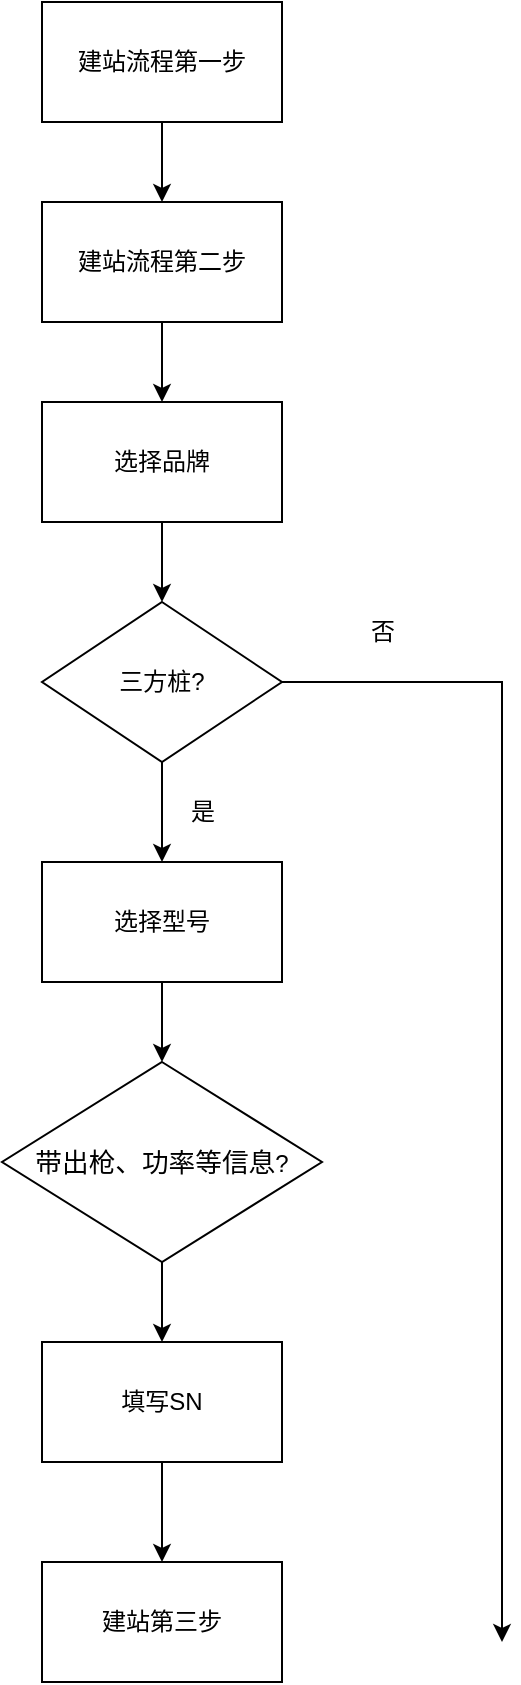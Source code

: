 <mxfile version="20.2.3" type="github">
  <diagram id="u-lC6ns9QtGNzlxNXnPt" name="第 1 页">
    <mxGraphModel dx="1924" dy="1019" grid="1" gridSize="10" guides="1" tooltips="1" connect="1" arrows="1" fold="1" page="1" pageScale="1" pageWidth="827" pageHeight="1169" math="0" shadow="0">
      <root>
        <mxCell id="0" />
        <mxCell id="1" parent="0" />
        <mxCell id="pm1I0I3YiPqy94Xw2DYR-1" value="建站流程第一步" style="rounded=0;whiteSpace=wrap;html=1;" vertex="1" parent="1">
          <mxGeometry x="320" y="100" width="120" height="60" as="geometry" />
        </mxCell>
        <mxCell id="pm1I0I3YiPqy94Xw2DYR-2" value="" style="endArrow=classic;html=1;rounded=0;exitX=0.5;exitY=1;exitDx=0;exitDy=0;entryX=0.5;entryY=0;entryDx=0;entryDy=0;" edge="1" parent="1" source="pm1I0I3YiPqy94Xw2DYR-1" target="pm1I0I3YiPqy94Xw2DYR-3">
          <mxGeometry width="50" height="50" relative="1" as="geometry">
            <mxPoint x="390" y="470" as="sourcePoint" />
            <mxPoint x="380" y="250" as="targetPoint" />
          </mxGeometry>
        </mxCell>
        <mxCell id="pm1I0I3YiPqy94Xw2DYR-3" value="建站流程第二步" style="rounded=0;whiteSpace=wrap;html=1;" vertex="1" parent="1">
          <mxGeometry x="320" y="200" width="120" height="60" as="geometry" />
        </mxCell>
        <mxCell id="pm1I0I3YiPqy94Xw2DYR-4" value="选择品牌" style="rounded=0;whiteSpace=wrap;html=1;" vertex="1" parent="1">
          <mxGeometry x="320" y="300" width="120" height="60" as="geometry" />
        </mxCell>
        <mxCell id="pm1I0I3YiPqy94Xw2DYR-5" value="" style="endArrow=classic;html=1;rounded=0;exitX=0.5;exitY=1;exitDx=0;exitDy=0;entryX=0.5;entryY=0;entryDx=0;entryDy=0;" edge="1" parent="1" source="pm1I0I3YiPqy94Xw2DYR-3" target="pm1I0I3YiPqy94Xw2DYR-4">
          <mxGeometry width="50" height="50" relative="1" as="geometry">
            <mxPoint x="470" y="330" as="sourcePoint" />
            <mxPoint x="470" y="400" as="targetPoint" />
          </mxGeometry>
        </mxCell>
        <mxCell id="pm1I0I3YiPqy94Xw2DYR-7" value="" style="endArrow=classic;html=1;rounded=0;exitX=0.5;exitY=1;exitDx=0;exitDy=0;entryX=0.5;entryY=0;entryDx=0;entryDy=0;" edge="1" parent="1" source="pm1I0I3YiPqy94Xw2DYR-4" target="pm1I0I3YiPqy94Xw2DYR-8">
          <mxGeometry width="50" height="50" relative="1" as="geometry">
            <mxPoint x="520" y="460" as="sourcePoint" />
            <mxPoint x="380" y="480" as="targetPoint" />
          </mxGeometry>
        </mxCell>
        <mxCell id="pm1I0I3YiPqy94Xw2DYR-8" value="三方桩?" style="rhombus;whiteSpace=wrap;html=1;" vertex="1" parent="1">
          <mxGeometry x="320" y="400" width="120" height="80" as="geometry" />
        </mxCell>
        <mxCell id="pm1I0I3YiPqy94Xw2DYR-10" value="" style="endArrow=classic;html=1;rounded=0;exitX=0.5;exitY=1;exitDx=0;exitDy=0;entryX=0.5;entryY=0;entryDx=0;entryDy=0;" edge="1" parent="1" source="pm1I0I3YiPqy94Xw2DYR-8" target="pm1I0I3YiPqy94Xw2DYR-13">
          <mxGeometry width="50" height="50" relative="1" as="geometry">
            <mxPoint x="380" y="600" as="sourcePoint" />
            <mxPoint x="380" y="620" as="targetPoint" />
          </mxGeometry>
        </mxCell>
        <mxCell id="pm1I0I3YiPqy94Xw2DYR-12" value="是" style="text;html=1;align=center;verticalAlign=middle;resizable=0;points=[];autosize=1;strokeColor=none;fillColor=none;" vertex="1" parent="1">
          <mxGeometry x="380" y="490" width="40" height="30" as="geometry" />
        </mxCell>
        <mxCell id="pm1I0I3YiPqy94Xw2DYR-13" value="选择型号" style="rounded=0;whiteSpace=wrap;html=1;" vertex="1" parent="1">
          <mxGeometry x="320" y="530" width="120" height="60" as="geometry" />
        </mxCell>
        <mxCell id="pm1I0I3YiPqy94Xw2DYR-15" value="否" style="text;html=1;align=center;verticalAlign=middle;resizable=0;points=[];autosize=1;strokeColor=none;fillColor=none;" vertex="1" parent="1">
          <mxGeometry x="470" y="400" width="40" height="30" as="geometry" />
        </mxCell>
        <mxCell id="pm1I0I3YiPqy94Xw2DYR-18" value="" style="endArrow=classic;html=1;rounded=0;exitX=0.5;exitY=1;exitDx=0;exitDy=0;entryX=0.5;entryY=0;entryDx=0;entryDy=0;" edge="1" parent="1" source="pm1I0I3YiPqy94Xw2DYR-13" target="pm1I0I3YiPqy94Xw2DYR-27">
          <mxGeometry width="50" height="50" relative="1" as="geometry">
            <mxPoint x="379.5" y="610" as="sourcePoint" />
            <mxPoint x="380" y="640.0" as="targetPoint" />
          </mxGeometry>
        </mxCell>
        <mxCell id="pm1I0I3YiPqy94Xw2DYR-19" value="填写SN" style="rounded=0;whiteSpace=wrap;html=1;" vertex="1" parent="1">
          <mxGeometry x="320" y="770" width="120" height="60" as="geometry" />
        </mxCell>
        <mxCell id="pm1I0I3YiPqy94Xw2DYR-22" value="" style="endArrow=classic;html=1;rounded=0;entryX=0.5;entryY=0;entryDx=0;entryDy=0;exitX=0.5;exitY=1;exitDx=0;exitDy=0;" edge="1" parent="1" source="pm1I0I3YiPqy94Xw2DYR-27" target="pm1I0I3YiPqy94Xw2DYR-19">
          <mxGeometry width="50" height="50" relative="1" as="geometry">
            <mxPoint x="380" y="730" as="sourcePoint" />
            <mxPoint x="480" y="780" as="targetPoint" />
          </mxGeometry>
        </mxCell>
        <mxCell id="pm1I0I3YiPqy94Xw2DYR-23" value="" style="endArrow=classic;html=1;rounded=0;exitX=1;exitY=0.5;exitDx=0;exitDy=0;" edge="1" parent="1" source="pm1I0I3YiPqy94Xw2DYR-8">
          <mxGeometry width="50" height="50" relative="1" as="geometry">
            <mxPoint x="540" y="480" as="sourcePoint" />
            <mxPoint x="550" y="920" as="targetPoint" />
            <Array as="points">
              <mxPoint x="550" y="440" />
              <mxPoint x="550" y="790" />
            </Array>
          </mxGeometry>
        </mxCell>
        <mxCell id="pm1I0I3YiPqy94Xw2DYR-24" value="建站第三步" style="rounded=0;whiteSpace=wrap;html=1;" vertex="1" parent="1">
          <mxGeometry x="320" y="880" width="120" height="60" as="geometry" />
        </mxCell>
        <mxCell id="pm1I0I3YiPqy94Xw2DYR-25" value="" style="endArrow=classic;html=1;rounded=0;exitX=0.5;exitY=1;exitDx=0;exitDy=0;entryX=0.5;entryY=0;entryDx=0;entryDy=0;" edge="1" parent="1" source="pm1I0I3YiPqy94Xw2DYR-19" target="pm1I0I3YiPqy94Xw2DYR-24">
          <mxGeometry width="50" height="50" relative="1" as="geometry">
            <mxPoint x="380" y="830.0" as="sourcePoint" />
            <mxPoint x="380" y="870" as="targetPoint" />
          </mxGeometry>
        </mxCell>
        <mxCell id="pm1I0I3YiPqy94Xw2DYR-27" value="&lt;span style=&quot;font-size: 13.333px;&quot;&gt;带出枪、功率等信息&lt;/span&gt;?" style="rhombus;whiteSpace=wrap;html=1;" vertex="1" parent="1">
          <mxGeometry x="300" y="630" width="160" height="100" as="geometry" />
        </mxCell>
      </root>
    </mxGraphModel>
  </diagram>
</mxfile>

